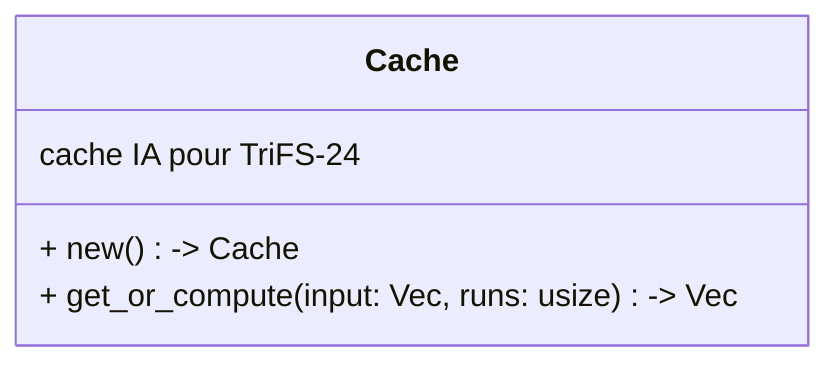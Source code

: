classDiagram
    class Cache {
        + new() -> Cache
        + get_or_compute(input: Vec<f32>, runs: usize) -> Vec<usize>
    }
    Cache : cache IA pour TriFS-24